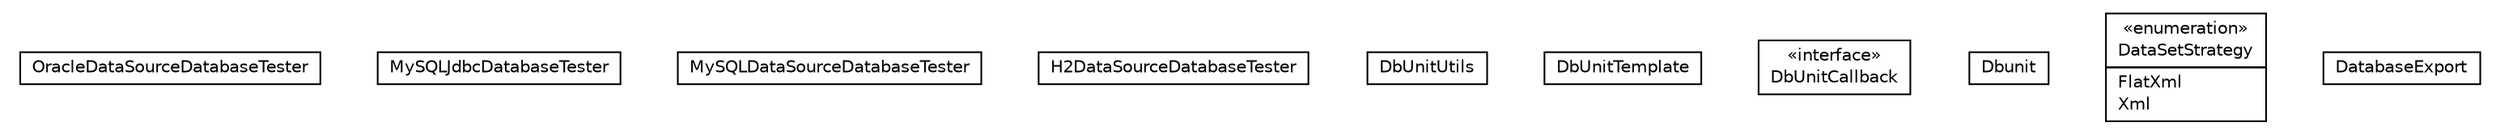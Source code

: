 #!/usr/local/bin/dot
#
# Class diagram 
# Generated by UMLGraph version R5_6_6-8-g8d7759 (http://www.umlgraph.org/)
#

digraph G {
	edge [fontname="Helvetica",fontsize=10,labelfontname="Helvetica",labelfontsize=10];
	node [fontname="Helvetica",fontsize=10,shape=plaintext];
	nodesep=0.25;
	ranksep=0.5;
	// org.dayatang.dbunit.OracleDataSourceDatabaseTester
	c5692 [label=<<table title="org.dayatang.dbunit.OracleDataSourceDatabaseTester" border="0" cellborder="1" cellspacing="0" cellpadding="2" port="p" href="./OracleDataSourceDatabaseTester.html">
		<tr><td><table border="0" cellspacing="0" cellpadding="1">
<tr><td align="center" balign="center"> OracleDataSourceDatabaseTester </td></tr>
		</table></td></tr>
		</table>>, URL="./OracleDataSourceDatabaseTester.html", fontname="Helvetica", fontcolor="black", fontsize=10.0];
	// org.dayatang.dbunit.MySQLJdbcDatabaseTester
	c5693 [label=<<table title="org.dayatang.dbunit.MySQLJdbcDatabaseTester" border="0" cellborder="1" cellspacing="0" cellpadding="2" port="p" href="./MySQLJdbcDatabaseTester.html">
		<tr><td><table border="0" cellspacing="0" cellpadding="1">
<tr><td align="center" balign="center"> MySQLJdbcDatabaseTester </td></tr>
		</table></td></tr>
		</table>>, URL="./MySQLJdbcDatabaseTester.html", fontname="Helvetica", fontcolor="black", fontsize=10.0];
	// org.dayatang.dbunit.MySQLDataSourceDatabaseTester
	c5694 [label=<<table title="org.dayatang.dbunit.MySQLDataSourceDatabaseTester" border="0" cellborder="1" cellspacing="0" cellpadding="2" port="p" href="./MySQLDataSourceDatabaseTester.html">
		<tr><td><table border="0" cellspacing="0" cellpadding="1">
<tr><td align="center" balign="center"> MySQLDataSourceDatabaseTester </td></tr>
		</table></td></tr>
		</table>>, URL="./MySQLDataSourceDatabaseTester.html", fontname="Helvetica", fontcolor="black", fontsize=10.0];
	// org.dayatang.dbunit.H2DataSourceDatabaseTester
	c5695 [label=<<table title="org.dayatang.dbunit.H2DataSourceDatabaseTester" border="0" cellborder="1" cellspacing="0" cellpadding="2" port="p" href="./H2DataSourceDatabaseTester.html">
		<tr><td><table border="0" cellspacing="0" cellpadding="1">
<tr><td align="center" balign="center"> H2DataSourceDatabaseTester </td></tr>
		</table></td></tr>
		</table>>, URL="./H2DataSourceDatabaseTester.html", fontname="Helvetica", fontcolor="black", fontsize=10.0];
	// org.dayatang.dbunit.DbUnitUtils
	c5696 [label=<<table title="org.dayatang.dbunit.DbUnitUtils" border="0" cellborder="1" cellspacing="0" cellpadding="2" port="p" href="./DbUnitUtils.html">
		<tr><td><table border="0" cellspacing="0" cellpadding="1">
<tr><td align="center" balign="center"> DbUnitUtils </td></tr>
		</table></td></tr>
		</table>>, URL="./DbUnitUtils.html", fontname="Helvetica", fontcolor="black", fontsize=10.0];
	// org.dayatang.dbunit.DbUnitTemplate
	c5697 [label=<<table title="org.dayatang.dbunit.DbUnitTemplate" border="0" cellborder="1" cellspacing="0" cellpadding="2" port="p" href="./DbUnitTemplate.html">
		<tr><td><table border="0" cellspacing="0" cellpadding="1">
<tr><td align="center" balign="center"> DbUnitTemplate </td></tr>
		</table></td></tr>
		</table>>, URL="./DbUnitTemplate.html", fontname="Helvetica", fontcolor="black", fontsize=10.0];
	// org.dayatang.dbunit.DbUnitCallback
	c5698 [label=<<table title="org.dayatang.dbunit.DbUnitCallback" border="0" cellborder="1" cellspacing="0" cellpadding="2" port="p" href="./DbUnitCallback.html">
		<tr><td><table border="0" cellspacing="0" cellpadding="1">
<tr><td align="center" balign="center"> &#171;interface&#187; </td></tr>
<tr><td align="center" balign="center"> DbUnitCallback </td></tr>
		</table></td></tr>
		</table>>, URL="./DbUnitCallback.html", fontname="Helvetica", fontcolor="black", fontsize=10.0];
	// org.dayatang.dbunit.Dbunit
	c5699 [label=<<table title="org.dayatang.dbunit.Dbunit" border="0" cellborder="1" cellspacing="0" cellpadding="2" port="p" href="./Dbunit.html">
		<tr><td><table border="0" cellspacing="0" cellpadding="1">
<tr><td align="center" balign="center"> Dbunit </td></tr>
		</table></td></tr>
		</table>>, URL="./Dbunit.html", fontname="Helvetica", fontcolor="black", fontsize=10.0];
	// org.dayatang.dbunit.DataSetStrategy
	c5700 [label=<<table title="org.dayatang.dbunit.DataSetStrategy" border="0" cellborder="1" cellspacing="0" cellpadding="2" port="p" href="./DataSetStrategy.html">
		<tr><td><table border="0" cellspacing="0" cellpadding="1">
<tr><td align="center" balign="center"> &#171;enumeration&#187; </td></tr>
<tr><td align="center" balign="center"> DataSetStrategy </td></tr>
		</table></td></tr>
		<tr><td><table border="0" cellspacing="0" cellpadding="1">
<tr><td align="left" balign="left"> FlatXml </td></tr>
<tr><td align="left" balign="left"> Xml </td></tr>
		</table></td></tr>
		</table>>, URL="./DataSetStrategy.html", fontname="Helvetica", fontcolor="black", fontsize=10.0];
	// org.dayatang.dbunit.DatabaseExport
	c5701 [label=<<table title="org.dayatang.dbunit.DatabaseExport" border="0" cellborder="1" cellspacing="0" cellpadding="2" port="p" href="./DatabaseExport.html">
		<tr><td><table border="0" cellspacing="0" cellpadding="1">
<tr><td align="center" balign="center"> DatabaseExport </td></tr>
		</table></td></tr>
		</table>>, URL="./DatabaseExport.html", fontname="Helvetica", fontcolor="black", fontsize=10.0];
}


